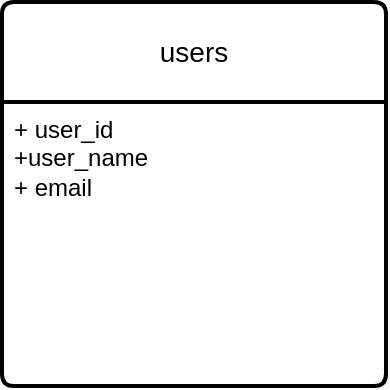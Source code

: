 <mxfile version="21.5.1" type="device">
  <diagram name="Page-1" id="Pqz5ZIfatG5j40akm8x7">
    <mxGraphModel dx="1434" dy="843" grid="1" gridSize="24" guides="1" tooltips="1" connect="1" arrows="1" fold="1" page="1" pageScale="1" pageWidth="850" pageHeight="1100" math="0" shadow="0">
      <root>
        <mxCell id="0" />
        <mxCell id="1" parent="0" />
        <mxCell id="yGynIGTieEBJCCS6Y2Hg-5" value="users" style="swimlane;childLayout=stackLayout;horizontal=1;startSize=50;horizontalStack=0;rounded=1;fontSize=14;fontStyle=0;strokeWidth=2;resizeParent=0;resizeLast=1;shadow=0;dashed=0;align=center;arcSize=4;whiteSpace=wrap;html=1;" vertex="1" parent="1">
          <mxGeometry x="96" y="96" width="192" height="192" as="geometry" />
        </mxCell>
        <mxCell id="yGynIGTieEBJCCS6Y2Hg-6" value="+ user_id&lt;br&gt;+user_name&lt;br&gt;+ email&lt;br&gt;" style="align=left;strokeColor=none;fillColor=none;spacingLeft=4;fontSize=12;verticalAlign=top;resizable=0;rotatable=0;part=1;html=1;" vertex="1" parent="yGynIGTieEBJCCS6Y2Hg-5">
          <mxGeometry y="50" width="192" height="142" as="geometry" />
        </mxCell>
      </root>
    </mxGraphModel>
  </diagram>
</mxfile>
